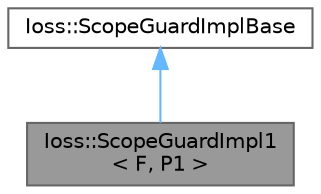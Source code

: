 digraph "Ioss::ScopeGuardImpl1&lt; F, P1 &gt;"
{
 // INTERACTIVE_SVG=YES
 // LATEX_PDF_SIZE
  bgcolor="transparent";
  edge [fontname=Helvetica,fontsize=10,labelfontname=Helvetica,labelfontsize=10];
  node [fontname=Helvetica,fontsize=10,shape=box,height=0.2,width=0.4];
  Node1 [id="Node000001",label="Ioss::ScopeGuardImpl1\l\< F, P1 \>",height=0.2,width=0.4,color="gray40", fillcolor="grey60", style="filled", fontcolor="black",tooltip=" "];
  Node2 -> Node1 [id="edge1_Node000001_Node000002",dir="back",color="steelblue1",style="solid",tooltip=" "];
  Node2 [id="Node000002",label="Ioss::ScopeGuardImplBase",height=0.2,width=0.4,color="gray40", fillcolor="white", style="filled",URL="$classIoss_1_1ScopeGuardImplBase.html",tooltip=" "];
}
